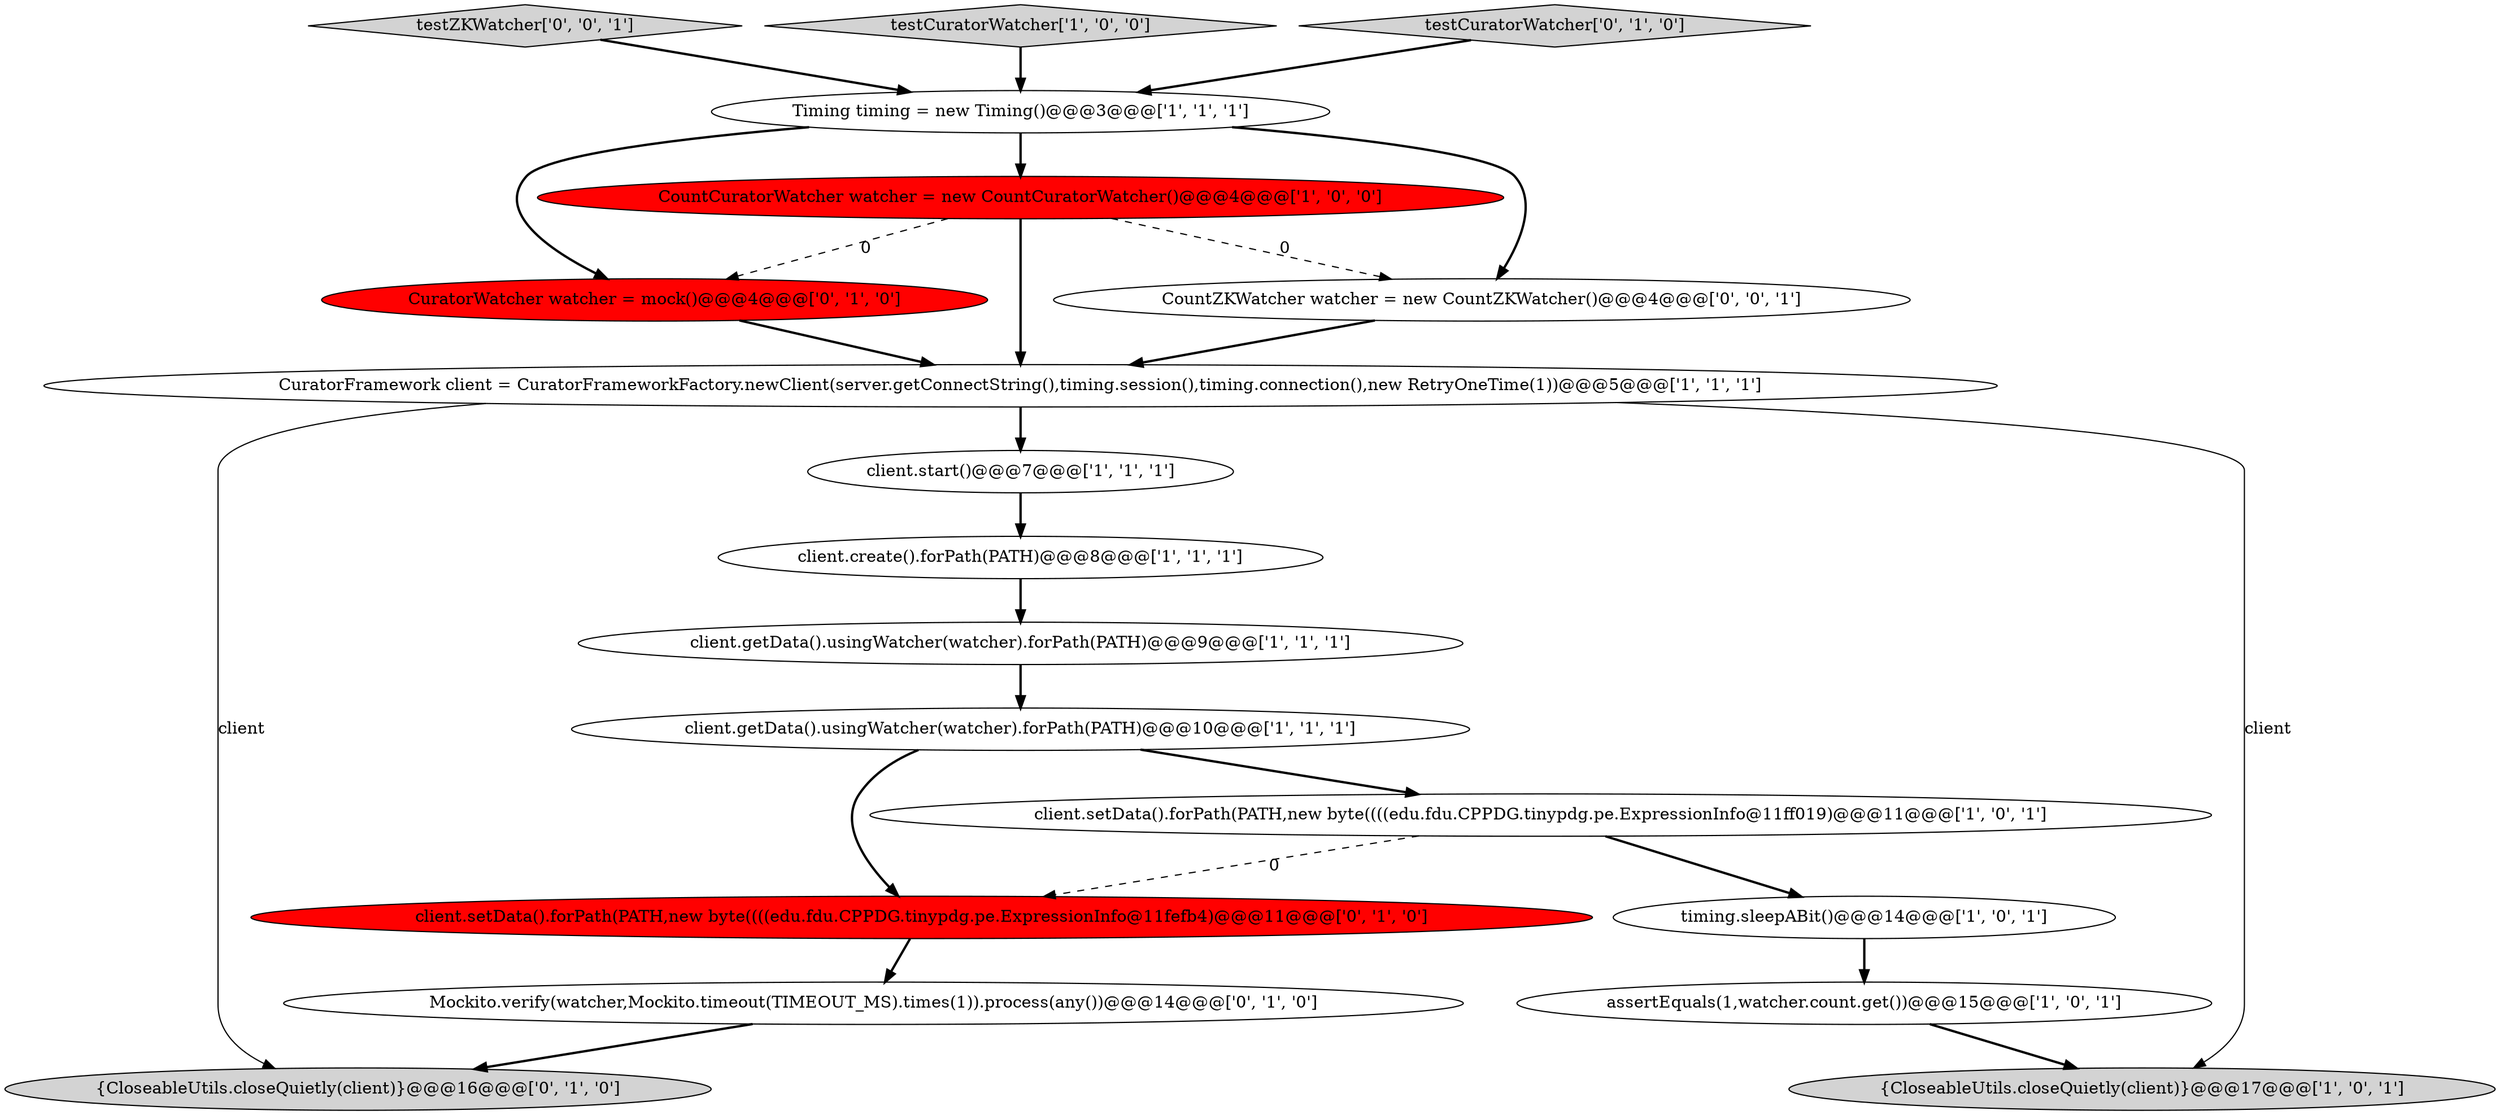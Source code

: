 digraph {
12 [style = filled, label = "CuratorWatcher watcher = mock()@@@4@@@['0', '1', '0']", fillcolor = red, shape = ellipse image = "AAA1AAABBB2BBB"];
17 [style = filled, label = "CountZKWatcher watcher = new CountZKWatcher()@@@4@@@['0', '0', '1']", fillcolor = white, shape = ellipse image = "AAA0AAABBB3BBB"];
5 [style = filled, label = "assertEquals(1,watcher.count.get())@@@15@@@['1', '0', '1']", fillcolor = white, shape = ellipse image = "AAA0AAABBB1BBB"];
11 [style = filled, label = "client.create().forPath(PATH)@@@8@@@['1', '1', '1']", fillcolor = white, shape = ellipse image = "AAA0AAABBB1BBB"];
15 [style = filled, label = "Mockito.verify(watcher,Mockito.timeout(TIMEOUT_MS).times(1)).process(any())@@@14@@@['0', '1', '0']", fillcolor = white, shape = ellipse image = "AAA0AAABBB2BBB"];
18 [style = filled, label = "testZKWatcher['0', '0', '1']", fillcolor = lightgray, shape = diamond image = "AAA0AAABBB3BBB"];
14 [style = filled, label = "{CloseableUtils.closeQuietly(client)}@@@16@@@['0', '1', '0']", fillcolor = lightgray, shape = ellipse image = "AAA0AAABBB2BBB"];
6 [style = filled, label = "Timing timing = new Timing()@@@3@@@['1', '1', '1']", fillcolor = white, shape = ellipse image = "AAA0AAABBB1BBB"];
2 [style = filled, label = "{CloseableUtils.closeQuietly(client)}@@@17@@@['1', '0', '1']", fillcolor = lightgray, shape = ellipse image = "AAA0AAABBB1BBB"];
9 [style = filled, label = "testCuratorWatcher['1', '0', '0']", fillcolor = lightgray, shape = diamond image = "AAA0AAABBB1BBB"];
7 [style = filled, label = "client.start()@@@7@@@['1', '1', '1']", fillcolor = white, shape = ellipse image = "AAA0AAABBB1BBB"];
4 [style = filled, label = "client.setData().forPath(PATH,new byte((((edu.fdu.CPPDG.tinypdg.pe.ExpressionInfo@11ff019)@@@11@@@['1', '0', '1']", fillcolor = white, shape = ellipse image = "AAA0AAABBB1BBB"];
8 [style = filled, label = "CountCuratorWatcher watcher = new CountCuratorWatcher()@@@4@@@['1', '0', '0']", fillcolor = red, shape = ellipse image = "AAA1AAABBB1BBB"];
13 [style = filled, label = "testCuratorWatcher['0', '1', '0']", fillcolor = lightgray, shape = diamond image = "AAA0AAABBB2BBB"];
0 [style = filled, label = "timing.sleepABit()@@@14@@@['1', '0', '1']", fillcolor = white, shape = ellipse image = "AAA0AAABBB1BBB"];
1 [style = filled, label = "client.getData().usingWatcher(watcher).forPath(PATH)@@@10@@@['1', '1', '1']", fillcolor = white, shape = ellipse image = "AAA0AAABBB1BBB"];
10 [style = filled, label = "client.getData().usingWatcher(watcher).forPath(PATH)@@@9@@@['1', '1', '1']", fillcolor = white, shape = ellipse image = "AAA0AAABBB1BBB"];
3 [style = filled, label = "CuratorFramework client = CuratorFrameworkFactory.newClient(server.getConnectString(),timing.session(),timing.connection(),new RetryOneTime(1))@@@5@@@['1', '1', '1']", fillcolor = white, shape = ellipse image = "AAA0AAABBB1BBB"];
16 [style = filled, label = "client.setData().forPath(PATH,new byte((((edu.fdu.CPPDG.tinypdg.pe.ExpressionInfo@11fefb4)@@@11@@@['0', '1', '0']", fillcolor = red, shape = ellipse image = "AAA1AAABBB2BBB"];
6->17 [style = bold, label=""];
16->15 [style = bold, label=""];
1->4 [style = bold, label=""];
7->11 [style = bold, label=""];
4->16 [style = dashed, label="0"];
15->14 [style = bold, label=""];
8->3 [style = bold, label=""];
3->14 [style = solid, label="client"];
8->12 [style = dashed, label="0"];
9->6 [style = bold, label=""];
4->0 [style = bold, label=""];
5->2 [style = bold, label=""];
3->2 [style = solid, label="client"];
3->7 [style = bold, label=""];
18->6 [style = bold, label=""];
11->10 [style = bold, label=""];
1->16 [style = bold, label=""];
6->8 [style = bold, label=""];
17->3 [style = bold, label=""];
8->17 [style = dashed, label="0"];
12->3 [style = bold, label=""];
13->6 [style = bold, label=""];
10->1 [style = bold, label=""];
0->5 [style = bold, label=""];
6->12 [style = bold, label=""];
}
